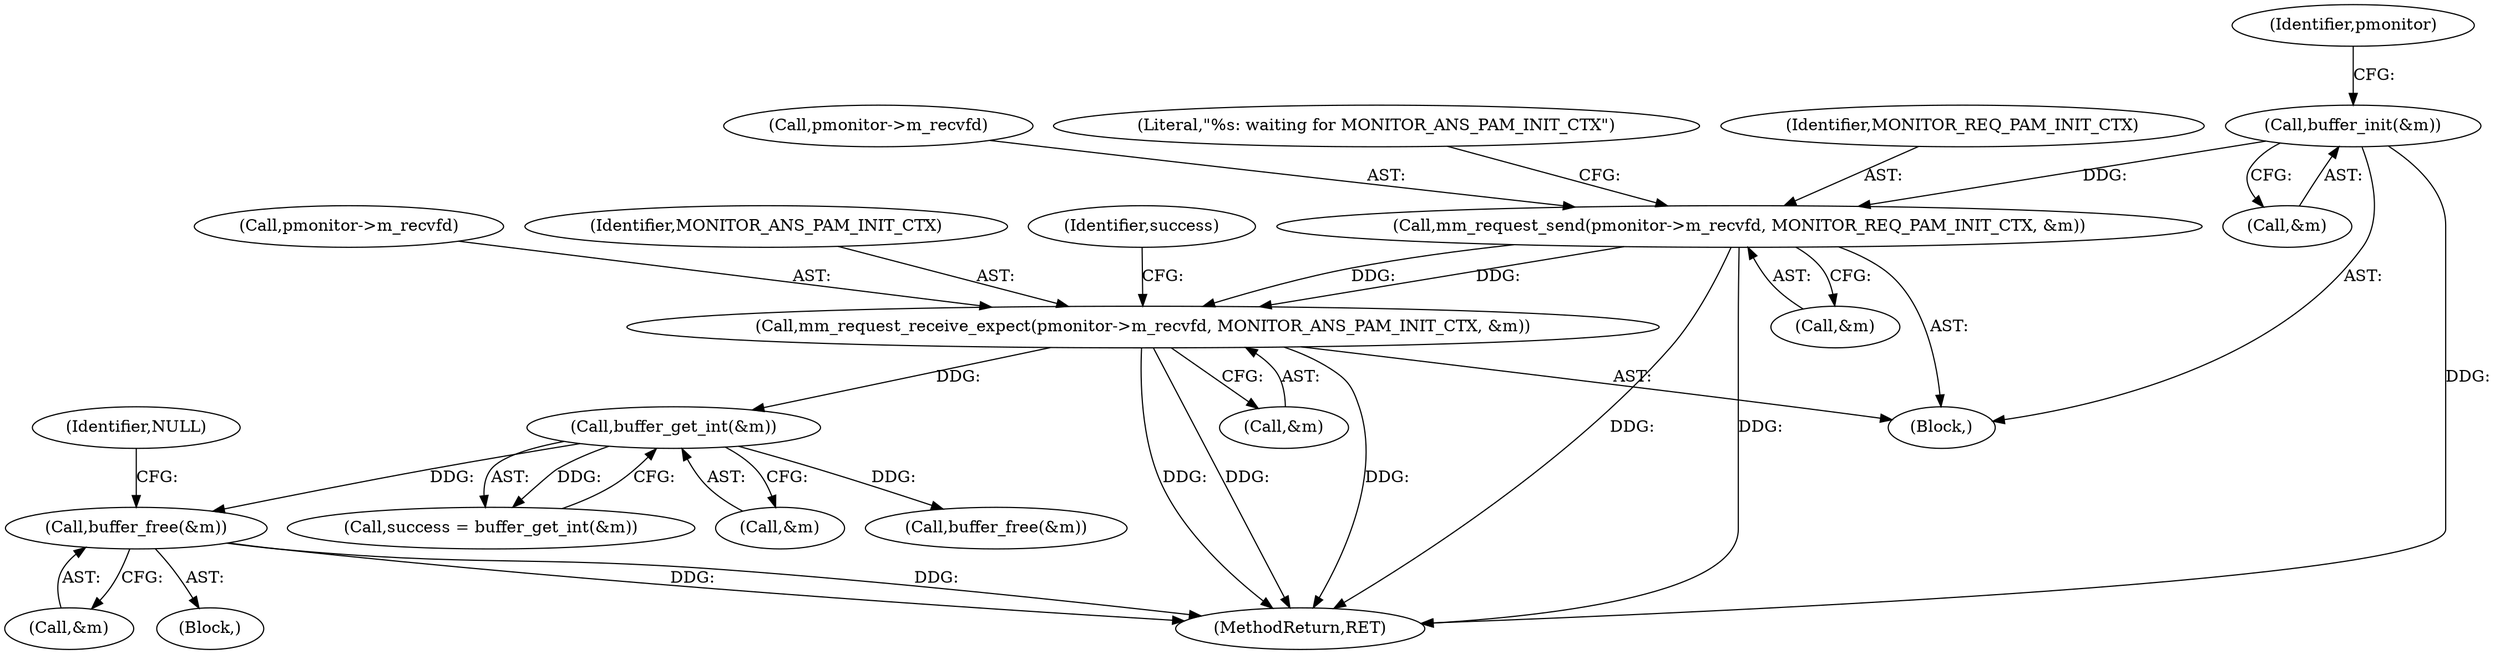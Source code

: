 digraph "0_openssh-portable_d4697fe9a28dab7255c60433e4dd23cf7fce8a8b_0@API" {
"1000141" [label="(Call,buffer_free(&m))"];
"1000130" [label="(Call,buffer_get_int(&m))"];
"1000121" [label="(Call,mm_request_receive_expect(pmonitor->m_recvfd, MONITOR_ANS_PAM_INIT_CTX, &m))"];
"1000111" [label="(Call,mm_request_send(pmonitor->m_recvfd, MONITOR_REQ_PAM_INIT_CTX, &m))"];
"1000108" [label="(Call,buffer_init(&m))"];
"1000128" [label="(Call,success = buffer_get_int(&m))"];
"1000142" [label="(Call,&m)"];
"1000112" [label="(Call,pmonitor->m_recvfd)"];
"1000119" [label="(Literal,\"%s: waiting for MONITOR_ANS_PAM_INIT_CTX\")"];
"1000109" [label="(Call,&m)"];
"1000122" [label="(Call,pmonitor->m_recvfd)"];
"1000113" [label="(Identifier,pmonitor)"];
"1000108" [label="(Call,buffer_init(&m))"];
"1000145" [label="(Identifier,NULL)"];
"1000151" [label="(MethodReturn,RET)"];
"1000125" [label="(Identifier,MONITOR_ANS_PAM_INIT_CTX)"];
"1000131" [label="(Call,&m)"];
"1000116" [label="(Call,&m)"];
"1000137" [label="(Block,)"];
"1000115" [label="(Identifier,MONITOR_REQ_PAM_INIT_CTX)"];
"1000146" [label="(Call,buffer_free(&m))"];
"1000141" [label="(Call,buffer_free(&m))"];
"1000121" [label="(Call,mm_request_receive_expect(pmonitor->m_recvfd, MONITOR_ANS_PAM_INIT_CTX, &m))"];
"1000130" [label="(Call,buffer_get_int(&m))"];
"1000126" [label="(Call,&m)"];
"1000129" [label="(Identifier,success)"];
"1000102" [label="(Block,)"];
"1000111" [label="(Call,mm_request_send(pmonitor->m_recvfd, MONITOR_REQ_PAM_INIT_CTX, &m))"];
"1000141" -> "1000137"  [label="AST: "];
"1000141" -> "1000142"  [label="CFG: "];
"1000142" -> "1000141"  [label="AST: "];
"1000145" -> "1000141"  [label="CFG: "];
"1000141" -> "1000151"  [label="DDG: "];
"1000141" -> "1000151"  [label="DDG: "];
"1000130" -> "1000141"  [label="DDG: "];
"1000130" -> "1000128"  [label="AST: "];
"1000130" -> "1000131"  [label="CFG: "];
"1000131" -> "1000130"  [label="AST: "];
"1000128" -> "1000130"  [label="CFG: "];
"1000130" -> "1000128"  [label="DDG: "];
"1000121" -> "1000130"  [label="DDG: "];
"1000130" -> "1000146"  [label="DDG: "];
"1000121" -> "1000102"  [label="AST: "];
"1000121" -> "1000126"  [label="CFG: "];
"1000122" -> "1000121"  [label="AST: "];
"1000125" -> "1000121"  [label="AST: "];
"1000126" -> "1000121"  [label="AST: "];
"1000129" -> "1000121"  [label="CFG: "];
"1000121" -> "1000151"  [label="DDG: "];
"1000121" -> "1000151"  [label="DDG: "];
"1000121" -> "1000151"  [label="DDG: "];
"1000111" -> "1000121"  [label="DDG: "];
"1000111" -> "1000121"  [label="DDG: "];
"1000111" -> "1000102"  [label="AST: "];
"1000111" -> "1000116"  [label="CFG: "];
"1000112" -> "1000111"  [label="AST: "];
"1000115" -> "1000111"  [label="AST: "];
"1000116" -> "1000111"  [label="AST: "];
"1000119" -> "1000111"  [label="CFG: "];
"1000111" -> "1000151"  [label="DDG: "];
"1000111" -> "1000151"  [label="DDG: "];
"1000108" -> "1000111"  [label="DDG: "];
"1000108" -> "1000102"  [label="AST: "];
"1000108" -> "1000109"  [label="CFG: "];
"1000109" -> "1000108"  [label="AST: "];
"1000113" -> "1000108"  [label="CFG: "];
"1000108" -> "1000151"  [label="DDG: "];
}
